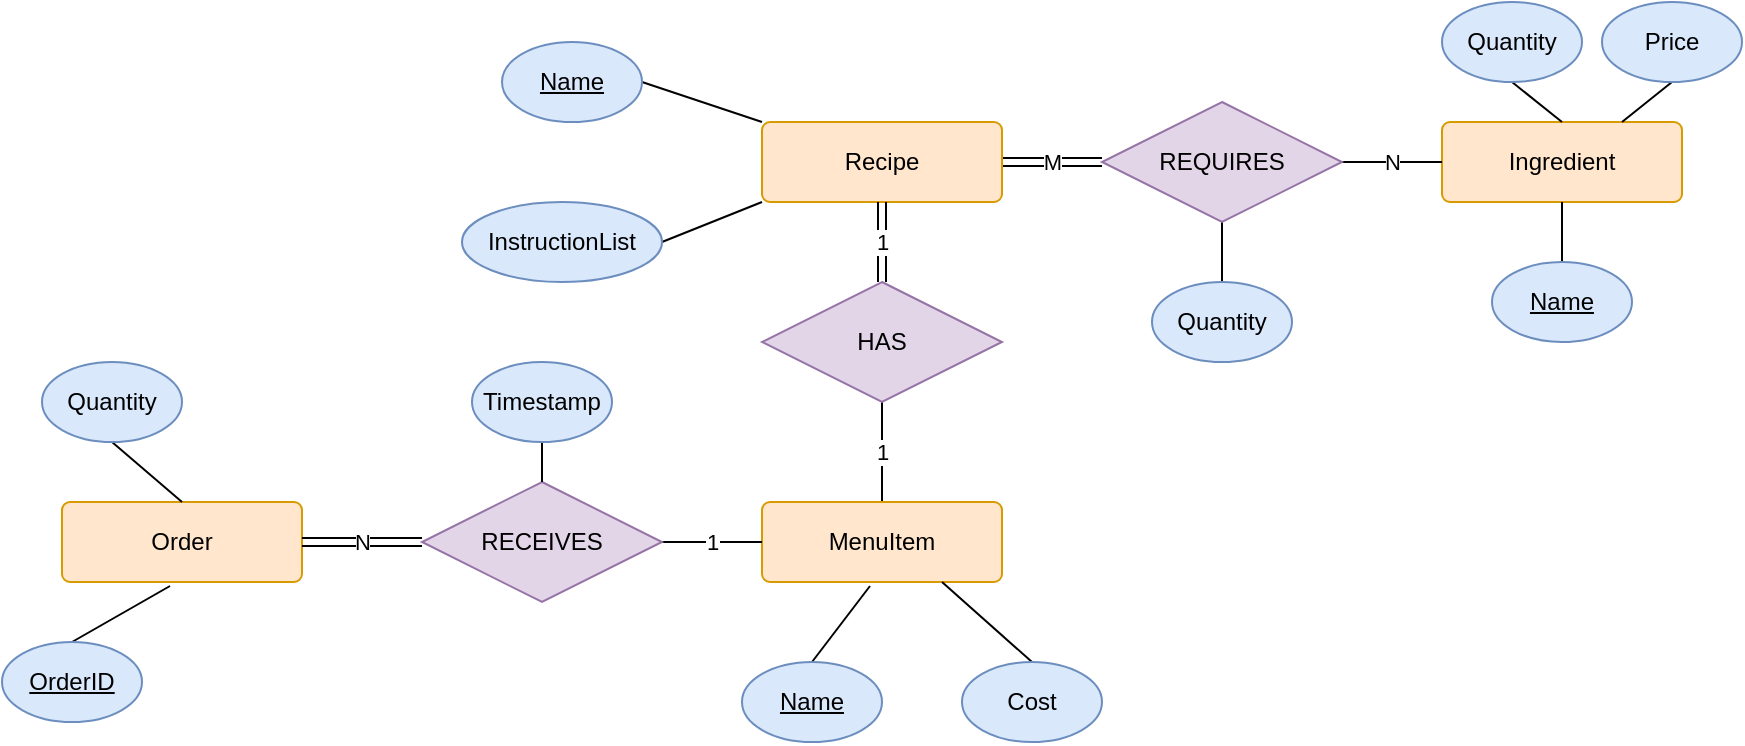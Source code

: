 <mxfile version="14.9.3" type="device"><diagram id="DtOf5y-3nZhcaE9ZnfVH" name="Page-1"><mxGraphModel dx="868" dy="488" grid="1" gridSize="10" guides="1" tooltips="1" connect="1" arrows="1" fold="1" page="1" pageScale="1" pageWidth="850" pageHeight="1100" math="0" shadow="0"><root><mxCell id="0"/><mxCell id="1" parent="0"/><mxCell id="aLzD-SaqsMuzfkbutwgZ-2" value="Ingredient" style="rounded=1;arcSize=10;whiteSpace=wrap;html=1;align=center;fillColor=#ffe6cc;strokeColor=#d79b00;" parent="1" vertex="1"><mxGeometry x="790" y="80" width="120" height="40" as="geometry"/></mxCell><mxCell id="aLzD-SaqsMuzfkbutwgZ-4" style="rounded=0;orthogonalLoop=1;jettySize=auto;html=1;exitX=0.5;exitY=1;exitDx=0;exitDy=0;entryX=0.5;entryY=0;entryDx=0;entryDy=0;strokeColor=none;endArrow=none;endFill=0;" parent="1" source="aLzD-SaqsMuzfkbutwgZ-3" target="aLzD-SaqsMuzfkbutwgZ-2" edge="1"><mxGeometry relative="1" as="geometry"/></mxCell><mxCell id="aLzD-SaqsMuzfkbutwgZ-5" style="edgeStyle=none;rounded=0;orthogonalLoop=1;jettySize=auto;html=1;exitX=0.5;exitY=1;exitDx=0;exitDy=0;entryX=0.5;entryY=0;entryDx=0;entryDy=0;endArrow=none;endFill=0;" parent="1" source="aLzD-SaqsMuzfkbutwgZ-3" target="aLzD-SaqsMuzfkbutwgZ-2" edge="1"><mxGeometry relative="1" as="geometry"/></mxCell><mxCell id="aLzD-SaqsMuzfkbutwgZ-3" value="Quantity" style="ellipse;whiteSpace=wrap;html=1;fillColor=#dae8fc;strokeColor=#6c8ebf;" parent="1" vertex="1"><mxGeometry x="790" y="20" width="70" height="40" as="geometry"/></mxCell><mxCell id="aLzD-SaqsMuzfkbutwgZ-7" style="edgeStyle=none;rounded=0;orthogonalLoop=1;jettySize=auto;html=1;exitX=0.5;exitY=1;exitDx=0;exitDy=0;entryX=0.75;entryY=0;entryDx=0;entryDy=0;endArrow=none;endFill=0;" parent="1" source="aLzD-SaqsMuzfkbutwgZ-6" target="aLzD-SaqsMuzfkbutwgZ-2" edge="1"><mxGeometry relative="1" as="geometry"/></mxCell><mxCell id="aLzD-SaqsMuzfkbutwgZ-6" value="Price" style="ellipse;whiteSpace=wrap;html=1;fillColor=#dae8fc;strokeColor=#6c8ebf;" parent="1" vertex="1"><mxGeometry x="870" y="20" width="70" height="40" as="geometry"/></mxCell><mxCell id="aLzD-SaqsMuzfkbutwgZ-39" style="edgeStyle=none;rounded=0;orthogonalLoop=1;jettySize=auto;html=1;exitX=0.5;exitY=0;exitDx=0;exitDy=0;entryX=0.5;entryY=1;entryDx=0;entryDy=0;endArrow=none;endFill=0;strokeColor=#000000;" parent="1" source="aLzD-SaqsMuzfkbutwgZ-8" target="aLzD-SaqsMuzfkbutwgZ-2" edge="1"><mxGeometry relative="1" as="geometry"/></mxCell><mxCell id="aLzD-SaqsMuzfkbutwgZ-8" value="&lt;u&gt;Name&lt;/u&gt;" style="ellipse;whiteSpace=wrap;html=1;fillColor=#dae8fc;strokeColor=#6c8ebf;" parent="1" vertex="1"><mxGeometry x="815" y="150" width="70" height="40" as="geometry"/></mxCell><mxCell id="aLzD-SaqsMuzfkbutwgZ-56" value="1" style="edgeStyle=none;rounded=0;orthogonalLoop=1;jettySize=auto;html=1;exitX=0.5;exitY=0;exitDx=0;exitDy=0;entryX=0.5;entryY=1;entryDx=0;entryDy=0;endArrow=none;endFill=0;strokeColor=#000000;" parent="1" source="aLzD-SaqsMuzfkbutwgZ-11" target="aLzD-SaqsMuzfkbutwgZ-55" edge="1"><mxGeometry relative="1" as="geometry"/></mxCell><mxCell id="aLzD-SaqsMuzfkbutwgZ-11" value="MenuItem" style="rounded=1;arcSize=10;whiteSpace=wrap;html=1;align=center;fillColor=#ffe6cc;strokeColor=#d79b00;" parent="1" vertex="1"><mxGeometry x="450" y="270" width="120" height="40" as="geometry"/></mxCell><mxCell id="aLzD-SaqsMuzfkbutwgZ-12" style="rounded=0;orthogonalLoop=1;jettySize=auto;html=1;exitX=0.5;exitY=1;exitDx=0;exitDy=0;entryX=0.5;entryY=0;entryDx=0;entryDy=0;strokeColor=none;endArrow=none;endFill=0;" parent="1" source="aLzD-SaqsMuzfkbutwgZ-14" target="aLzD-SaqsMuzfkbutwgZ-11" edge="1"><mxGeometry relative="1" as="geometry"/></mxCell><mxCell id="aLzD-SaqsMuzfkbutwgZ-38" style="edgeStyle=none;rounded=0;orthogonalLoop=1;jettySize=auto;html=1;exitX=0.5;exitY=0;exitDx=0;exitDy=0;entryX=0.75;entryY=1;entryDx=0;entryDy=0;endArrow=none;endFill=0;strokeColor=#000000;" parent="1" source="aLzD-SaqsMuzfkbutwgZ-14" target="aLzD-SaqsMuzfkbutwgZ-11" edge="1"><mxGeometry relative="1" as="geometry"/></mxCell><mxCell id="aLzD-SaqsMuzfkbutwgZ-14" value="Cost" style="ellipse;whiteSpace=wrap;html=1;fillColor=#dae8fc;strokeColor=#6c8ebf;" parent="1" vertex="1"><mxGeometry x="550" y="350" width="70" height="40" as="geometry"/></mxCell><mxCell id="aLzD-SaqsMuzfkbutwgZ-17" style="edgeStyle=none;rounded=0;orthogonalLoop=1;jettySize=auto;html=1;exitX=0.5;exitY=0;exitDx=0;exitDy=0;entryX=0.45;entryY=1.05;entryDx=0;entryDy=0;entryPerimeter=0;endArrow=none;endFill=0;" parent="1" source="aLzD-SaqsMuzfkbutwgZ-18" target="aLzD-SaqsMuzfkbutwgZ-11" edge="1"><mxGeometry relative="1" as="geometry"/></mxCell><mxCell id="aLzD-SaqsMuzfkbutwgZ-18" value="&lt;u&gt;Name&lt;/u&gt;" style="ellipse;whiteSpace=wrap;html=1;fillColor=#dae8fc;strokeColor=#6c8ebf;" parent="1" vertex="1"><mxGeometry x="440" y="350" width="70" height="40" as="geometry"/></mxCell><mxCell id="aLzD-SaqsMuzfkbutwgZ-19" value="Order" style="rounded=1;arcSize=10;whiteSpace=wrap;html=1;align=center;fillColor=#ffe6cc;strokeColor=#d79b00;" parent="1" vertex="1"><mxGeometry x="100" y="270" width="120" height="40" as="geometry"/></mxCell><mxCell id="aLzD-SaqsMuzfkbutwgZ-20" style="rounded=0;orthogonalLoop=1;jettySize=auto;html=1;exitX=0.5;exitY=1;exitDx=0;exitDy=0;entryX=0.5;entryY=0;entryDx=0;entryDy=0;strokeColor=none;endArrow=none;endFill=0;" parent="1" source="aLzD-SaqsMuzfkbutwgZ-22" target="aLzD-SaqsMuzfkbutwgZ-19" edge="1"><mxGeometry relative="1" as="geometry"/></mxCell><mxCell id="aLzD-SaqsMuzfkbutwgZ-21" style="edgeStyle=none;rounded=0;orthogonalLoop=1;jettySize=auto;html=1;exitX=0.5;exitY=1;exitDx=0;exitDy=0;entryX=0.5;entryY=0;entryDx=0;entryDy=0;endArrow=none;endFill=0;" parent="1" source="aLzD-SaqsMuzfkbutwgZ-22" target="aLzD-SaqsMuzfkbutwgZ-19" edge="1"><mxGeometry relative="1" as="geometry"/></mxCell><mxCell id="aLzD-SaqsMuzfkbutwgZ-22" value="Quantity" style="ellipse;whiteSpace=wrap;html=1;fillColor=#dae8fc;strokeColor=#6c8ebf;" parent="1" vertex="1"><mxGeometry x="90" y="200" width="70" height="40" as="geometry"/></mxCell><mxCell id="aLzD-SaqsMuzfkbutwgZ-25" style="edgeStyle=none;rounded=0;orthogonalLoop=1;jettySize=auto;html=1;exitX=0.5;exitY=0;exitDx=0;exitDy=0;entryX=0.45;entryY=1.05;entryDx=0;entryDy=0;entryPerimeter=0;endArrow=none;endFill=0;" parent="1" source="aLzD-SaqsMuzfkbutwgZ-26" target="aLzD-SaqsMuzfkbutwgZ-19" edge="1"><mxGeometry relative="1" as="geometry"/></mxCell><mxCell id="aLzD-SaqsMuzfkbutwgZ-26" value="&lt;u&gt;OrderID&lt;/u&gt;" style="ellipse;whiteSpace=wrap;html=1;fillColor=#dae8fc;strokeColor=#6c8ebf;" parent="1" vertex="1"><mxGeometry x="70" y="340" width="70" height="40" as="geometry"/></mxCell><mxCell id="aLzD-SaqsMuzfkbutwgZ-28" value="1" style="edgeStyle=none;rounded=0;orthogonalLoop=1;jettySize=auto;html=1;exitX=1;exitY=0.5;exitDx=0;exitDy=0;entryX=0;entryY=0.5;entryDx=0;entryDy=0;endArrow=none;endFill=0;" parent="1" source="aLzD-SaqsMuzfkbutwgZ-27" target="aLzD-SaqsMuzfkbutwgZ-11" edge="1"><mxGeometry relative="1" as="geometry"/></mxCell><mxCell id="aLzD-SaqsMuzfkbutwgZ-27" value="RECEIVES" style="shape=rhombus;perimeter=rhombusPerimeter;whiteSpace=wrap;html=1;align=center;fillColor=#e1d5e7;strokeColor=#9673a6;" parent="1" vertex="1"><mxGeometry x="280" y="260" width="120" height="60" as="geometry"/></mxCell><mxCell id="aLzD-SaqsMuzfkbutwgZ-33" value="N" style="shape=link;html=1;rounded=0;endArrow=none;endFill=0;strokeColor=#000000;exitX=1;exitY=0.5;exitDx=0;exitDy=0;entryX=0;entryY=0.5;entryDx=0;entryDy=0;" parent="1" source="aLzD-SaqsMuzfkbutwgZ-19" target="aLzD-SaqsMuzfkbutwgZ-27" edge="1"><mxGeometry relative="1" as="geometry"><mxPoint x="370" y="260" as="sourcePoint"/><mxPoint x="530" y="260" as="targetPoint"/></mxGeometry></mxCell><mxCell id="aLzD-SaqsMuzfkbutwgZ-37" style="edgeStyle=none;rounded=0;orthogonalLoop=1;jettySize=auto;html=1;exitX=0.5;exitY=1;exitDx=0;exitDy=0;entryX=0.5;entryY=0;entryDx=0;entryDy=0;endArrow=none;endFill=0;strokeColor=#000000;" parent="1" source="aLzD-SaqsMuzfkbutwgZ-36" target="aLzD-SaqsMuzfkbutwgZ-27" edge="1"><mxGeometry relative="1" as="geometry"/></mxCell><mxCell id="aLzD-SaqsMuzfkbutwgZ-36" value="Timestamp" style="ellipse;whiteSpace=wrap;html=1;fillColor=#dae8fc;strokeColor=#6c8ebf;" parent="1" vertex="1"><mxGeometry x="305" y="200" width="70" height="40" as="geometry"/></mxCell><mxCell id="aLzD-SaqsMuzfkbutwgZ-43" value="N" style="edgeStyle=none;rounded=0;orthogonalLoop=1;jettySize=auto;html=1;exitX=1;exitY=0.5;exitDx=0;exitDy=0;entryX=0;entryY=0.5;entryDx=0;entryDy=0;endArrow=none;endFill=0;strokeColor=#000000;" parent="1" source="aLzD-SaqsMuzfkbutwgZ-40" target="aLzD-SaqsMuzfkbutwgZ-2" edge="1"><mxGeometry relative="1" as="geometry"/></mxCell><mxCell id="aLzD-SaqsMuzfkbutwgZ-53" style="edgeStyle=none;rounded=0;orthogonalLoop=1;jettySize=auto;html=1;exitX=0.5;exitY=1;exitDx=0;exitDy=0;entryX=0.5;entryY=0;entryDx=0;entryDy=0;endArrow=none;endFill=0;strokeColor=#000000;" parent="1" source="aLzD-SaqsMuzfkbutwgZ-40" target="aLzD-SaqsMuzfkbutwgZ-52" edge="1"><mxGeometry relative="1" as="geometry"/></mxCell><mxCell id="aLzD-SaqsMuzfkbutwgZ-40" value="REQUIRES" style="shape=rhombus;perimeter=rhombusPerimeter;whiteSpace=wrap;html=1;align=center;fillColor=#e1d5e7;strokeColor=#9673a6;" parent="1" vertex="1"><mxGeometry x="620" y="70" width="120" height="60" as="geometry"/></mxCell><mxCell id="aLzD-SaqsMuzfkbutwgZ-50" value="M" style="shape=link;html=1;rounded=0;endArrow=none;endFill=0;strokeColor=#000000;entryX=0;entryY=0.5;entryDx=0;entryDy=0;exitX=1;exitY=0.5;exitDx=0;exitDy=0;" parent="1" source="aLzD-SaqsMuzfkbutwgZ-54" target="aLzD-SaqsMuzfkbutwgZ-40" edge="1"><mxGeometry relative="1" as="geometry"><mxPoint x="550" y="250" as="sourcePoint"/><mxPoint x="530" y="250" as="targetPoint"/></mxGeometry></mxCell><mxCell id="aLzD-SaqsMuzfkbutwgZ-52" value="Quantity" style="ellipse;whiteSpace=wrap;html=1;fillColor=#dae8fc;strokeColor=#6c8ebf;" parent="1" vertex="1"><mxGeometry x="645" y="160" width="70" height="40" as="geometry"/></mxCell><mxCell id="aLzD-SaqsMuzfkbutwgZ-54" value="Recipe" style="rounded=1;arcSize=10;whiteSpace=wrap;html=1;align=center;fillColor=#ffe6cc;strokeColor=#d79b00;" parent="1" vertex="1"><mxGeometry x="450" y="80" width="120" height="40" as="geometry"/></mxCell><mxCell id="aLzD-SaqsMuzfkbutwgZ-55" value="HAS" style="shape=rhombus;perimeter=rhombusPerimeter;whiteSpace=wrap;html=1;align=center;fillColor=#e1d5e7;strokeColor=#9673a6;" parent="1" vertex="1"><mxGeometry x="450" y="160" width="120" height="60" as="geometry"/></mxCell><mxCell id="aLzD-SaqsMuzfkbutwgZ-58" value="1" style="shape=link;html=1;rounded=0;endArrow=none;endFill=0;strokeColor=#000000;exitX=0.5;exitY=0;exitDx=0;exitDy=0;entryX=0.5;entryY=1;entryDx=0;entryDy=0;" parent="1" source="aLzD-SaqsMuzfkbutwgZ-55" target="aLzD-SaqsMuzfkbutwgZ-54" edge="1"><mxGeometry relative="1" as="geometry"><mxPoint x="700" y="380" as="sourcePoint"/><mxPoint x="860" y="380" as="targetPoint"/></mxGeometry></mxCell><mxCell id="aLzD-SaqsMuzfkbutwgZ-61" style="edgeStyle=none;rounded=0;orthogonalLoop=1;jettySize=auto;html=1;exitX=1;exitY=0.5;exitDx=0;exitDy=0;entryX=0;entryY=0;entryDx=0;entryDy=0;endArrow=none;endFill=0;strokeColor=#000000;" parent="1" source="aLzD-SaqsMuzfkbutwgZ-60" target="aLzD-SaqsMuzfkbutwgZ-54" edge="1"><mxGeometry relative="1" as="geometry"/></mxCell><mxCell id="aLzD-SaqsMuzfkbutwgZ-60" value="&lt;u&gt;Name&lt;/u&gt;" style="ellipse;whiteSpace=wrap;html=1;fillColor=#dae8fc;strokeColor=#6c8ebf;" parent="1" vertex="1"><mxGeometry x="320" y="40" width="70" height="40" as="geometry"/></mxCell><mxCell id="aLzD-SaqsMuzfkbutwgZ-62" style="edgeStyle=none;rounded=0;orthogonalLoop=1;jettySize=auto;html=1;exitX=0.5;exitY=0;exitDx=0;exitDy=0;endArrow=none;endFill=0;strokeColor=#000000;" parent="1" source="aLzD-SaqsMuzfkbutwgZ-54" target="aLzD-SaqsMuzfkbutwgZ-54" edge="1"><mxGeometry relative="1" as="geometry"/></mxCell><mxCell id="hlrNFD8nqa34gJomnXIN-2" style="rounded=0;orthogonalLoop=1;jettySize=auto;html=1;exitX=1;exitY=0.5;exitDx=0;exitDy=0;entryX=0;entryY=1;entryDx=0;entryDy=0;endArrow=none;endFill=0;" edge="1" parent="1" source="hlrNFD8nqa34gJomnXIN-1" target="aLzD-SaqsMuzfkbutwgZ-54"><mxGeometry relative="1" as="geometry"/></mxCell><mxCell id="hlrNFD8nqa34gJomnXIN-1" value="InstructionList" style="ellipse;whiteSpace=wrap;html=1;fillColor=#dae8fc;strokeColor=#6c8ebf;" vertex="1" parent="1"><mxGeometry x="300" y="120" width="100" height="40" as="geometry"/></mxCell></root></mxGraphModel></diagram></mxfile>
